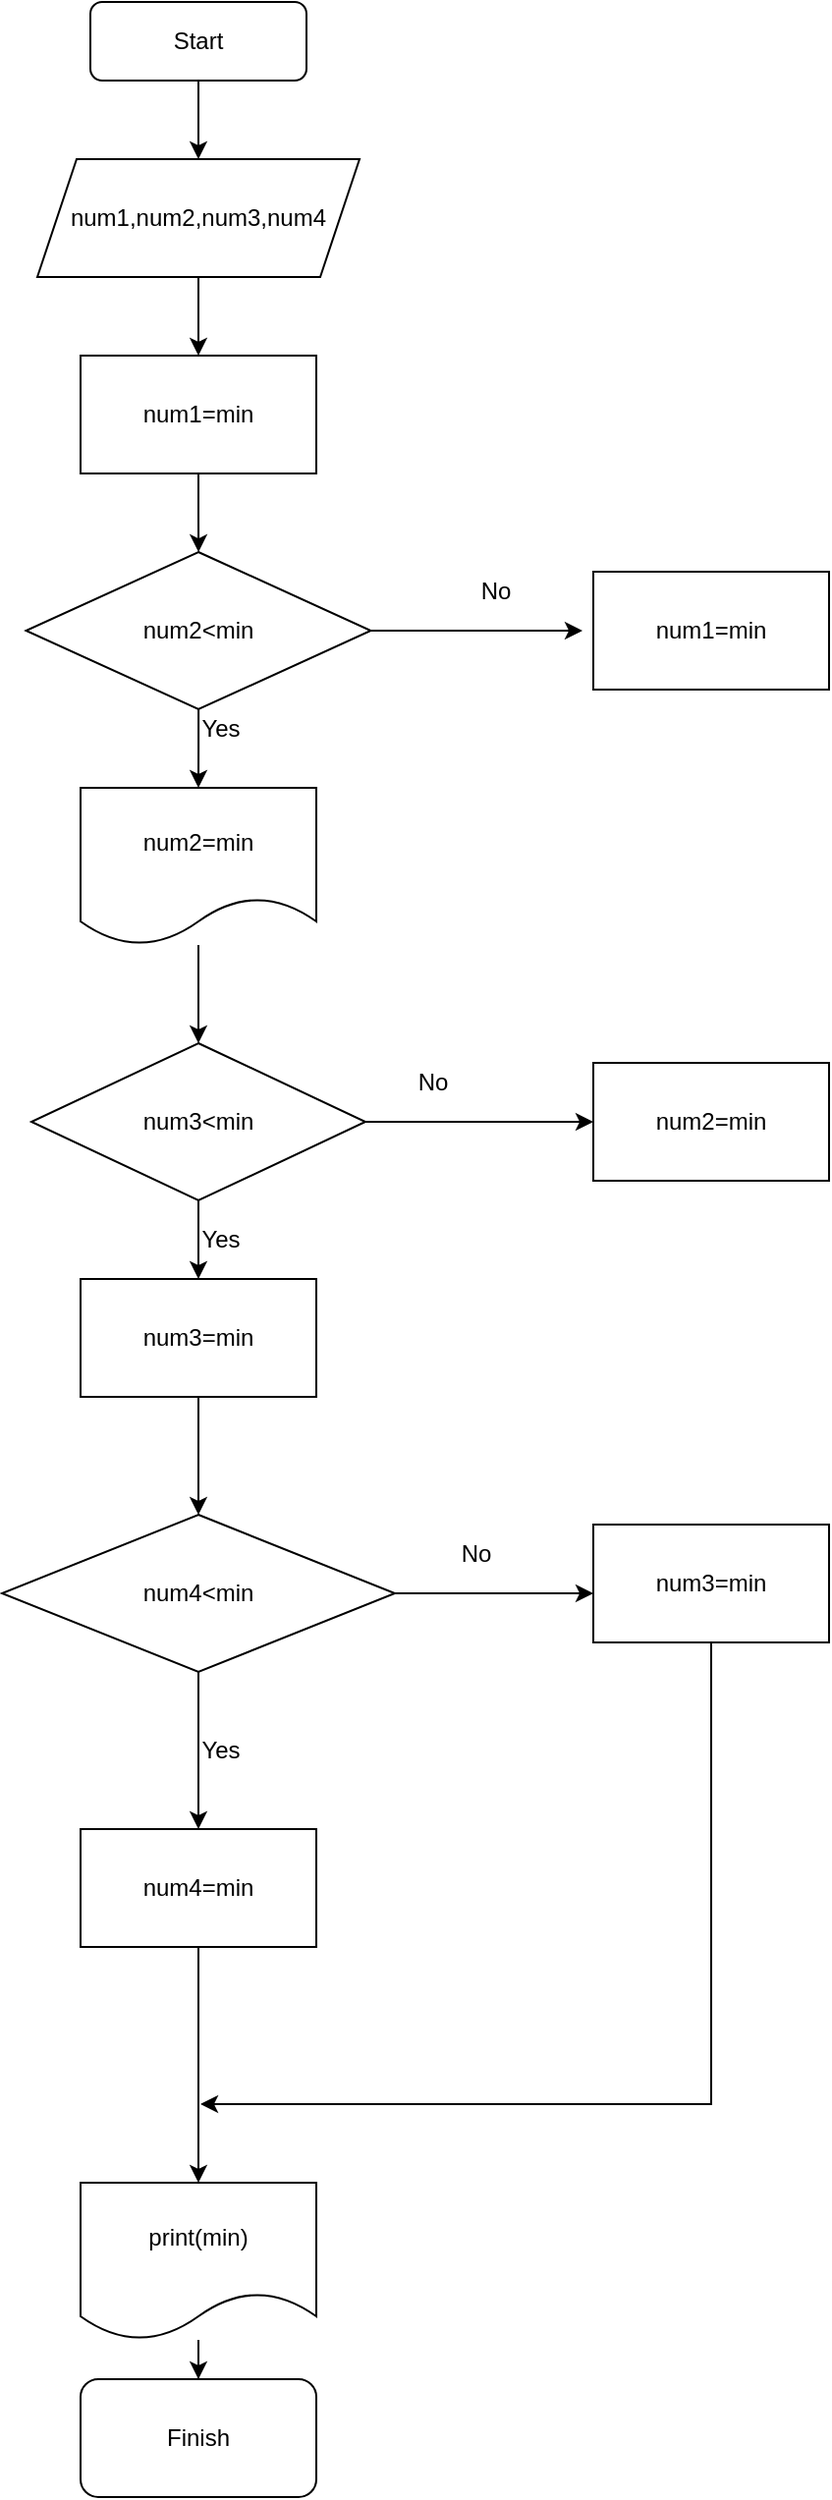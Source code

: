 <mxfile version="20.2.8" type="github">
  <diagram id="jNDimxEwxBB8IUnM0b9Q" name="Page-1">
    <mxGraphModel dx="946" dy="662" grid="1" gridSize="10" guides="1" tooltips="1" connect="1" arrows="1" fold="1" page="1" pageScale="1" pageWidth="827" pageHeight="1169" math="0" shadow="0">
      <root>
        <mxCell id="0" />
        <mxCell id="1" parent="0" />
        <mxCell id="Vzbd2Vlic11tbJOyJbIw-4" value="" style="edgeStyle=orthogonalEdgeStyle;rounded=0;orthogonalLoop=1;jettySize=auto;html=1;" edge="1" parent="1" source="Vzbd2Vlic11tbJOyJbIw-2">
          <mxGeometry relative="1" as="geometry">
            <mxPoint x="359" y="120" as="targetPoint" />
          </mxGeometry>
        </mxCell>
        <mxCell id="Vzbd2Vlic11tbJOyJbIw-2" value="Start" style="rounded=1;whiteSpace=wrap;html=1;" vertex="1" parent="1">
          <mxGeometry x="304" y="40" width="110" height="40" as="geometry" />
        </mxCell>
        <mxCell id="Vzbd2Vlic11tbJOyJbIw-7" value="" style="edgeStyle=orthogonalEdgeStyle;rounded=0;orthogonalLoop=1;jettySize=auto;html=1;entryX=0.5;entryY=0;entryDx=0;entryDy=0;" edge="1" parent="1" source="Vzbd2Vlic11tbJOyJbIw-5" target="Vzbd2Vlic11tbJOyJbIw-19">
          <mxGeometry relative="1" as="geometry">
            <mxPoint x="359" y="250" as="targetPoint" />
          </mxGeometry>
        </mxCell>
        <mxCell id="Vzbd2Vlic11tbJOyJbIw-5" value="num1,num2,num3,num4" style="shape=parallelogram;perimeter=parallelogramPerimeter;whiteSpace=wrap;html=1;fixedSize=1;" vertex="1" parent="1">
          <mxGeometry x="277" y="120" width="164" height="60" as="geometry" />
        </mxCell>
        <mxCell id="Vzbd2Vlic11tbJOyJbIw-11" value="" style="edgeStyle=orthogonalEdgeStyle;rounded=0;orthogonalLoop=1;jettySize=auto;html=1;" edge="1" parent="1" source="Vzbd2Vlic11tbJOyJbIw-8">
          <mxGeometry relative="1" as="geometry">
            <mxPoint x="554.5" y="360" as="targetPoint" />
          </mxGeometry>
        </mxCell>
        <mxCell id="Vzbd2Vlic11tbJOyJbIw-37" value="" style="edgeStyle=orthogonalEdgeStyle;rounded=0;orthogonalLoop=1;jettySize=auto;html=1;" edge="1" parent="1" source="Vzbd2Vlic11tbJOyJbIw-8" target="Vzbd2Vlic11tbJOyJbIw-29">
          <mxGeometry relative="1" as="geometry" />
        </mxCell>
        <mxCell id="Vzbd2Vlic11tbJOyJbIw-8" value="num2&amp;lt;min" style="rhombus;whiteSpace=wrap;html=1;" vertex="1" parent="1">
          <mxGeometry x="271.25" y="320" width="175.5" height="80" as="geometry" />
        </mxCell>
        <mxCell id="Vzbd2Vlic11tbJOyJbIw-12" value="No" style="text;html=1;align=center;verticalAlign=middle;resizable=0;points=[];autosize=1;strokeColor=none;fillColor=none;" vertex="1" parent="1">
          <mxGeometry x="490" y="325" width="40" height="30" as="geometry" />
        </mxCell>
        <mxCell id="Vzbd2Vlic11tbJOyJbIw-15" value="Yes" style="text;html=1;align=center;verticalAlign=middle;resizable=0;points=[];autosize=1;strokeColor=none;fillColor=none;" vertex="1" parent="1">
          <mxGeometry x="360" y="430" width="40" height="30" as="geometry" />
        </mxCell>
        <mxCell id="Vzbd2Vlic11tbJOyJbIw-26" value="" style="edgeStyle=orthogonalEdgeStyle;rounded=0;orthogonalLoop=1;jettySize=auto;html=1;" edge="1" parent="1" source="Vzbd2Vlic11tbJOyJbIw-19" target="Vzbd2Vlic11tbJOyJbIw-8">
          <mxGeometry relative="1" as="geometry" />
        </mxCell>
        <mxCell id="Vzbd2Vlic11tbJOyJbIw-19" value="num1=min" style="whiteSpace=wrap;html=1;" vertex="1" parent="1">
          <mxGeometry x="299" y="220" width="120" height="60" as="geometry" />
        </mxCell>
        <mxCell id="Vzbd2Vlic11tbJOyJbIw-63" value="" style="edgeStyle=orthogonalEdgeStyle;rounded=0;orthogonalLoop=1;jettySize=auto;html=1;" edge="1" parent="1" source="Vzbd2Vlic11tbJOyJbIw-29" target="Vzbd2Vlic11tbJOyJbIw-30">
          <mxGeometry relative="1" as="geometry" />
        </mxCell>
        <mxCell id="Vzbd2Vlic11tbJOyJbIw-29" value="num2=min" style="shape=document;whiteSpace=wrap;html=1;boundedLbl=1;" vertex="1" parent="1">
          <mxGeometry x="299" y="440" width="120" height="80" as="geometry" />
        </mxCell>
        <mxCell id="Vzbd2Vlic11tbJOyJbIw-33" value="" style="edgeStyle=orthogonalEdgeStyle;rounded=0;orthogonalLoop=1;jettySize=auto;html=1;entryX=0;entryY=0.5;entryDx=0;entryDy=0;" edge="1" parent="1" source="Vzbd2Vlic11tbJOyJbIw-30" target="Vzbd2Vlic11tbJOyJbIw-57">
          <mxGeometry relative="1" as="geometry">
            <mxPoint x="552" y="610" as="targetPoint" />
          </mxGeometry>
        </mxCell>
        <mxCell id="Vzbd2Vlic11tbJOyJbIw-36" value="" style="edgeStyle=orthogonalEdgeStyle;rounded=0;orthogonalLoop=1;jettySize=auto;html=1;" edge="1" parent="1" source="Vzbd2Vlic11tbJOyJbIw-30">
          <mxGeometry relative="1" as="geometry">
            <mxPoint x="359" y="690" as="targetPoint" />
          </mxGeometry>
        </mxCell>
        <mxCell id="Vzbd2Vlic11tbJOyJbIw-30" value="num3&amp;lt;min" style="rhombus;whiteSpace=wrap;html=1;" vertex="1" parent="1">
          <mxGeometry x="274" y="570" width="170" height="80" as="geometry" />
        </mxCell>
        <mxCell id="Vzbd2Vlic11tbJOyJbIw-34" value="No" style="text;html=1;align=center;verticalAlign=middle;resizable=0;points=[];autosize=1;strokeColor=none;fillColor=none;" vertex="1" parent="1">
          <mxGeometry x="458" y="575" width="40" height="30" as="geometry" />
        </mxCell>
        <mxCell id="Vzbd2Vlic11tbJOyJbIw-38" value="Yes" style="text;html=1;align=center;verticalAlign=middle;resizable=0;points=[];autosize=1;strokeColor=none;fillColor=none;" vertex="1" parent="1">
          <mxGeometry x="350" y="395" width="40" height="30" as="geometry" />
        </mxCell>
        <mxCell id="Vzbd2Vlic11tbJOyJbIw-39" value="Yes" style="text;html=1;align=center;verticalAlign=middle;resizable=0;points=[];autosize=1;strokeColor=none;fillColor=none;" vertex="1" parent="1">
          <mxGeometry x="350" y="655" width="40" height="30" as="geometry" />
        </mxCell>
        <mxCell id="Vzbd2Vlic11tbJOyJbIw-43" value="" style="edgeStyle=orthogonalEdgeStyle;rounded=0;orthogonalLoop=1;jettySize=auto;html=1;" edge="1" parent="1" source="Vzbd2Vlic11tbJOyJbIw-40">
          <mxGeometry relative="1" as="geometry">
            <mxPoint x="560" y="850" as="targetPoint" />
          </mxGeometry>
        </mxCell>
        <mxCell id="Vzbd2Vlic11tbJOyJbIw-45" value="" style="edgeStyle=orthogonalEdgeStyle;rounded=0;orthogonalLoop=1;jettySize=auto;html=1;" edge="1" parent="1" source="Vzbd2Vlic11tbJOyJbIw-40">
          <mxGeometry relative="1" as="geometry">
            <mxPoint x="359" y="970" as="targetPoint" />
          </mxGeometry>
        </mxCell>
        <mxCell id="Vzbd2Vlic11tbJOyJbIw-40" value="num4&amp;lt;min" style="rhombus;whiteSpace=wrap;html=1;" vertex="1" parent="1">
          <mxGeometry x="259" y="810" width="200" height="80" as="geometry" />
        </mxCell>
        <mxCell id="Vzbd2Vlic11tbJOyJbIw-50" style="edgeStyle=orthogonalEdgeStyle;rounded=0;orthogonalLoop=1;jettySize=auto;html=1;exitX=0.5;exitY=1;exitDx=0;exitDy=0;" edge="1" parent="1" source="Vzbd2Vlic11tbJOyJbIw-58">
          <mxGeometry relative="1" as="geometry">
            <mxPoint x="360" y="1110" as="targetPoint" />
            <mxPoint x="620" y="890" as="sourcePoint" />
            <Array as="points">
              <mxPoint x="620" y="1110" />
            </Array>
          </mxGeometry>
        </mxCell>
        <mxCell id="Vzbd2Vlic11tbJOyJbIw-54" value="" style="edgeStyle=orthogonalEdgeStyle;rounded=0;orthogonalLoop=1;jettySize=auto;html=1;exitX=0.5;exitY=1;exitDx=0;exitDy=0;" edge="1" parent="1" source="Vzbd2Vlic11tbJOyJbIw-60" target="Vzbd2Vlic11tbJOyJbIw-52">
          <mxGeometry relative="1" as="geometry">
            <mxPoint x="359" y="1050" as="sourcePoint" />
          </mxGeometry>
        </mxCell>
        <mxCell id="Vzbd2Vlic11tbJOyJbIw-46" value="Finish" style="rounded=1;whiteSpace=wrap;html=1;" vertex="1" parent="1">
          <mxGeometry x="299" y="1250" width="120" height="60" as="geometry" />
        </mxCell>
        <mxCell id="Vzbd2Vlic11tbJOyJbIw-48" value="No" style="text;html=1;align=center;verticalAlign=middle;resizable=0;points=[];autosize=1;strokeColor=none;fillColor=none;" vertex="1" parent="1">
          <mxGeometry x="480" y="815" width="40" height="30" as="geometry" />
        </mxCell>
        <mxCell id="Vzbd2Vlic11tbJOyJbIw-49" value="Yes" style="text;html=1;align=center;verticalAlign=middle;resizable=0;points=[];autosize=1;strokeColor=none;fillColor=none;" vertex="1" parent="1">
          <mxGeometry x="350" y="915" width="40" height="30" as="geometry" />
        </mxCell>
        <mxCell id="Vzbd2Vlic11tbJOyJbIw-55" value="" style="edgeStyle=orthogonalEdgeStyle;rounded=0;orthogonalLoop=1;jettySize=auto;html=1;" edge="1" parent="1" source="Vzbd2Vlic11tbJOyJbIw-52" target="Vzbd2Vlic11tbJOyJbIw-46">
          <mxGeometry relative="1" as="geometry" />
        </mxCell>
        <mxCell id="Vzbd2Vlic11tbJOyJbIw-52" value="print(min)" style="shape=document;whiteSpace=wrap;html=1;boundedLbl=1;" vertex="1" parent="1">
          <mxGeometry x="299" y="1150" width="120" height="80" as="geometry" />
        </mxCell>
        <mxCell id="Vzbd2Vlic11tbJOyJbIw-56" value="num1=min" style="rounded=0;whiteSpace=wrap;html=1;" vertex="1" parent="1">
          <mxGeometry x="560" y="330" width="120" height="60" as="geometry" />
        </mxCell>
        <mxCell id="Vzbd2Vlic11tbJOyJbIw-57" value="num2=min" style="rounded=0;whiteSpace=wrap;html=1;" vertex="1" parent="1">
          <mxGeometry x="560" y="580" width="120" height="60" as="geometry" />
        </mxCell>
        <mxCell id="Vzbd2Vlic11tbJOyJbIw-58" value="num3=min" style="rounded=0;whiteSpace=wrap;html=1;" vertex="1" parent="1">
          <mxGeometry x="560" y="815" width="120" height="60" as="geometry" />
        </mxCell>
        <mxCell id="Vzbd2Vlic11tbJOyJbIw-61" value="" style="edgeStyle=orthogonalEdgeStyle;rounded=0;orthogonalLoop=1;jettySize=auto;html=1;" edge="1" parent="1" source="Vzbd2Vlic11tbJOyJbIw-59" target="Vzbd2Vlic11tbJOyJbIw-40">
          <mxGeometry relative="1" as="geometry" />
        </mxCell>
        <mxCell id="Vzbd2Vlic11tbJOyJbIw-59" value="num3=min" style="rounded=0;whiteSpace=wrap;html=1;" vertex="1" parent="1">
          <mxGeometry x="299" y="690" width="120" height="60" as="geometry" />
        </mxCell>
        <mxCell id="Vzbd2Vlic11tbJOyJbIw-60" value="num4=min" style="rounded=0;whiteSpace=wrap;html=1;" vertex="1" parent="1">
          <mxGeometry x="299" y="970" width="120" height="60" as="geometry" />
        </mxCell>
      </root>
    </mxGraphModel>
  </diagram>
</mxfile>

